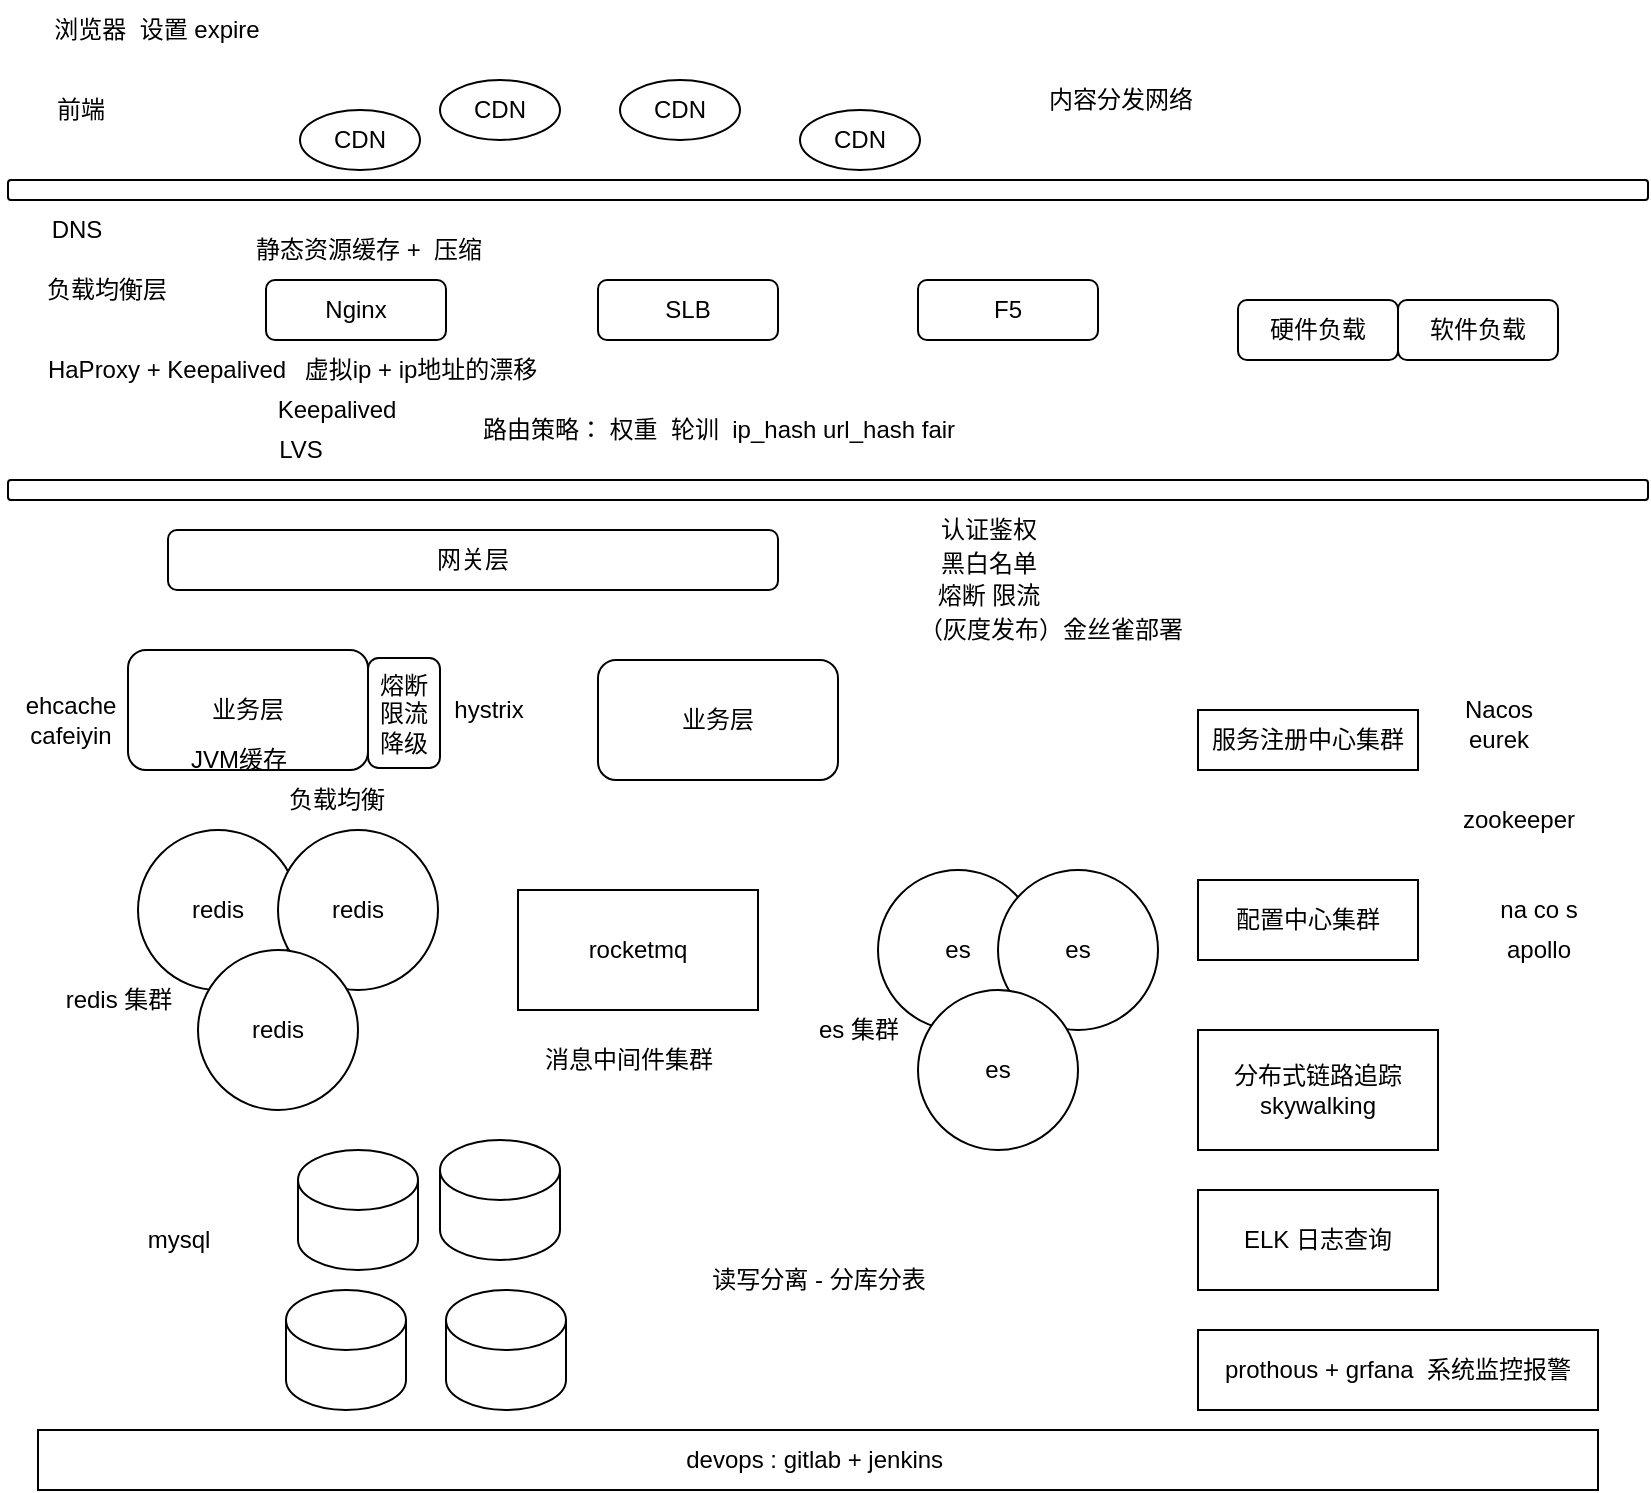 <mxfile version="20.8.21" type="github">
  <diagram name="第 1 页" id="9OgkaWjk8Vnta-lFfhUs">
    <mxGraphModel dx="1286" dy="803" grid="1" gridSize="10" guides="1" tooltips="1" connect="1" arrows="1" fold="1" page="1" pageScale="1" pageWidth="827" pageHeight="1169" math="0" shadow="0">
      <root>
        <mxCell id="0" />
        <mxCell id="1" parent="0" />
        <mxCell id="ThDRUaUQ9ZC6cObNtzou-2" value="CDN" style="ellipse;whiteSpace=wrap;html=1;" vertex="1" parent="1">
          <mxGeometry x="150" y="55" width="60" height="30" as="geometry" />
        </mxCell>
        <mxCell id="ThDRUaUQ9ZC6cObNtzou-3" value="CDN" style="ellipse;whiteSpace=wrap;html=1;" vertex="1" parent="1">
          <mxGeometry x="220" y="40" width="60" height="30" as="geometry" />
        </mxCell>
        <mxCell id="ThDRUaUQ9ZC6cObNtzou-4" value="CDN" style="ellipse;whiteSpace=wrap;html=1;" vertex="1" parent="1">
          <mxGeometry x="400" y="55" width="60" height="30" as="geometry" />
        </mxCell>
        <mxCell id="ThDRUaUQ9ZC6cObNtzou-5" value="CDN" style="ellipse;whiteSpace=wrap;html=1;" vertex="1" parent="1">
          <mxGeometry x="310" y="40" width="60" height="30" as="geometry" />
        </mxCell>
        <mxCell id="ThDRUaUQ9ZC6cObNtzou-6" value="" style="rounded=1;whiteSpace=wrap;html=1;" vertex="1" parent="1">
          <mxGeometry x="4" y="90" width="820" height="10" as="geometry" />
        </mxCell>
        <mxCell id="ThDRUaUQ9ZC6cObNtzou-7" value="Nginx" style="rounded=1;whiteSpace=wrap;html=1;" vertex="1" parent="1">
          <mxGeometry x="133" y="140" width="90" height="30" as="geometry" />
        </mxCell>
        <mxCell id="ThDRUaUQ9ZC6cObNtzou-8" value="负载均衡层" style="text;html=1;align=center;verticalAlign=middle;resizable=0;points=[];autosize=1;strokeColor=none;fillColor=none;" vertex="1" parent="1">
          <mxGeometry x="13" y="130" width="80" height="30" as="geometry" />
        </mxCell>
        <mxCell id="ThDRUaUQ9ZC6cObNtzou-9" value="前端" style="text;html=1;align=center;verticalAlign=middle;resizable=0;points=[];autosize=1;strokeColor=none;fillColor=none;" vertex="1" parent="1">
          <mxGeometry x="15" y="40" width="50" height="30" as="geometry" />
        </mxCell>
        <mxCell id="ThDRUaUQ9ZC6cObNtzou-10" value="SLB" style="rounded=1;whiteSpace=wrap;html=1;" vertex="1" parent="1">
          <mxGeometry x="299" y="140" width="90" height="30" as="geometry" />
        </mxCell>
        <mxCell id="ThDRUaUQ9ZC6cObNtzou-11" value="F5" style="rounded=1;whiteSpace=wrap;html=1;" vertex="1" parent="1">
          <mxGeometry x="459" y="140" width="90" height="30" as="geometry" />
        </mxCell>
        <mxCell id="ThDRUaUQ9ZC6cObNtzou-12" value="Keepalived" style="text;html=1;align=center;verticalAlign=middle;resizable=0;points=[];autosize=1;strokeColor=none;fillColor=none;" vertex="1" parent="1">
          <mxGeometry x="128" y="190" width="80" height="30" as="geometry" />
        </mxCell>
        <mxCell id="ThDRUaUQ9ZC6cObNtzou-13" value="LVS&lt;br&gt;" style="text;html=1;align=center;verticalAlign=middle;resizable=0;points=[];autosize=1;strokeColor=none;fillColor=none;" vertex="1" parent="1">
          <mxGeometry x="125" y="210" width="50" height="30" as="geometry" />
        </mxCell>
        <mxCell id="ThDRUaUQ9ZC6cObNtzou-14" value="HaProxy + Keepalived" style="text;html=1;align=center;verticalAlign=middle;resizable=0;points=[];autosize=1;strokeColor=none;fillColor=none;" vertex="1" parent="1">
          <mxGeometry x="13" y="170" width="140" height="30" as="geometry" />
        </mxCell>
        <mxCell id="ThDRUaUQ9ZC6cObNtzou-15" value="虚拟ip + ip地址的漂移" style="text;html=1;align=center;verticalAlign=middle;resizable=0;points=[];autosize=1;strokeColor=none;fillColor=none;" vertex="1" parent="1">
          <mxGeometry x="140" y="170" width="140" height="30" as="geometry" />
        </mxCell>
        <mxCell id="ThDRUaUQ9ZC6cObNtzou-16" value="DNS" style="text;html=1;align=center;verticalAlign=middle;resizable=0;points=[];autosize=1;strokeColor=none;fillColor=none;" vertex="1" parent="1">
          <mxGeometry x="13" y="100" width="50" height="30" as="geometry" />
        </mxCell>
        <mxCell id="ThDRUaUQ9ZC6cObNtzou-17" value="" style="rounded=1;whiteSpace=wrap;html=1;" vertex="1" parent="1">
          <mxGeometry x="4" y="240" width="820" height="10" as="geometry" />
        </mxCell>
        <mxCell id="ThDRUaUQ9ZC6cObNtzou-18" value="网关层" style="rounded=1;whiteSpace=wrap;html=1;" vertex="1" parent="1">
          <mxGeometry x="84" y="265" width="305" height="30" as="geometry" />
        </mxCell>
        <mxCell id="ThDRUaUQ9ZC6cObNtzou-19" value="认证鉴权" style="text;html=1;align=center;verticalAlign=middle;resizable=0;points=[];autosize=1;strokeColor=none;fillColor=none;" vertex="1" parent="1">
          <mxGeometry x="459" y="250" width="70" height="30" as="geometry" />
        </mxCell>
        <mxCell id="ThDRUaUQ9ZC6cObNtzou-20" value="黑白名单" style="text;html=1;align=center;verticalAlign=middle;resizable=0;points=[];autosize=1;strokeColor=none;fillColor=none;" vertex="1" parent="1">
          <mxGeometry x="459" y="267" width="70" height="30" as="geometry" />
        </mxCell>
        <mxCell id="ThDRUaUQ9ZC6cObNtzou-21" value="熔断 限流" style="text;html=1;align=center;verticalAlign=middle;resizable=0;points=[];autosize=1;strokeColor=none;fillColor=none;" vertex="1" parent="1">
          <mxGeometry x="459" y="283" width="70" height="30" as="geometry" />
        </mxCell>
        <mxCell id="ThDRUaUQ9ZC6cObNtzou-22" value="（灰度发布）金丝雀部署" style="text;html=1;align=center;verticalAlign=middle;resizable=0;points=[];autosize=1;strokeColor=none;fillColor=none;" vertex="1" parent="1">
          <mxGeometry x="445" y="300" width="160" height="30" as="geometry" />
        </mxCell>
        <mxCell id="ThDRUaUQ9ZC6cObNtzou-23" value="业务层" style="rounded=1;whiteSpace=wrap;html=1;" vertex="1" parent="1">
          <mxGeometry x="64" y="325" width="120" height="60" as="geometry" />
        </mxCell>
        <mxCell id="ThDRUaUQ9ZC6cObNtzou-24" value="业务层" style="rounded=1;whiteSpace=wrap;html=1;" vertex="1" parent="1">
          <mxGeometry x="299" y="330" width="120" height="60" as="geometry" />
        </mxCell>
        <mxCell id="ThDRUaUQ9ZC6cObNtzou-26" value="负载均衡" style="text;html=1;align=center;verticalAlign=middle;resizable=0;points=[];autosize=1;strokeColor=none;fillColor=none;" vertex="1" parent="1">
          <mxGeometry x="133" y="385" width="70" height="30" as="geometry" />
        </mxCell>
        <mxCell id="ThDRUaUQ9ZC6cObNtzou-27" value="JVM缓存" style="text;html=1;align=center;verticalAlign=middle;resizable=0;points=[];autosize=1;strokeColor=none;fillColor=none;" vertex="1" parent="1">
          <mxGeometry x="84" y="365" width="70" height="30" as="geometry" />
        </mxCell>
        <mxCell id="ThDRUaUQ9ZC6cObNtzou-28" value="redis" style="ellipse;whiteSpace=wrap;html=1;" vertex="1" parent="1">
          <mxGeometry x="69" y="415" width="80" height="80" as="geometry" />
        </mxCell>
        <mxCell id="ThDRUaUQ9ZC6cObNtzou-29" value="redis" style="ellipse;whiteSpace=wrap;html=1;" vertex="1" parent="1">
          <mxGeometry x="139" y="415" width="80" height="80" as="geometry" />
        </mxCell>
        <mxCell id="ThDRUaUQ9ZC6cObNtzou-30" value="redis" style="ellipse;whiteSpace=wrap;html=1;" vertex="1" parent="1">
          <mxGeometry x="99" y="475" width="80" height="80" as="geometry" />
        </mxCell>
        <mxCell id="ThDRUaUQ9ZC6cObNtzou-31" value="rocketmq" style="whiteSpace=wrap;html=1;" vertex="1" parent="1">
          <mxGeometry x="259" y="445" width="120" height="60" as="geometry" />
        </mxCell>
        <mxCell id="ThDRUaUQ9ZC6cObNtzou-33" value="es" style="ellipse;whiteSpace=wrap;html=1;" vertex="1" parent="1">
          <mxGeometry x="439" y="435" width="80" height="80" as="geometry" />
        </mxCell>
        <mxCell id="ThDRUaUQ9ZC6cObNtzou-34" value="es" style="ellipse;whiteSpace=wrap;html=1;" vertex="1" parent="1">
          <mxGeometry x="499" y="435" width="80" height="80" as="geometry" />
        </mxCell>
        <mxCell id="ThDRUaUQ9ZC6cObNtzou-35" value="es" style="ellipse;whiteSpace=wrap;html=1;" vertex="1" parent="1">
          <mxGeometry x="459" y="495" width="80" height="80" as="geometry" />
        </mxCell>
        <mxCell id="ThDRUaUQ9ZC6cObNtzou-36" value="redis 集群" style="text;html=1;align=center;verticalAlign=middle;resizable=0;points=[];autosize=1;strokeColor=none;fillColor=none;" vertex="1" parent="1">
          <mxGeometry x="19" y="485" width="80" height="30" as="geometry" />
        </mxCell>
        <mxCell id="ThDRUaUQ9ZC6cObNtzou-37" value="es 集群" style="text;html=1;align=center;verticalAlign=middle;resizable=0;points=[];autosize=1;strokeColor=none;fillColor=none;" vertex="1" parent="1">
          <mxGeometry x="399" y="500" width="60" height="30" as="geometry" />
        </mxCell>
        <mxCell id="ThDRUaUQ9ZC6cObNtzou-38" value="消息中间件集群" style="text;html=1;align=center;verticalAlign=middle;resizable=0;points=[];autosize=1;strokeColor=none;fillColor=none;" vertex="1" parent="1">
          <mxGeometry x="259" y="515" width="110" height="30" as="geometry" />
        </mxCell>
        <mxCell id="ThDRUaUQ9ZC6cObNtzou-39" value="mysql" style="text;html=1;align=center;verticalAlign=middle;resizable=0;points=[];autosize=1;strokeColor=none;fillColor=none;" vertex="1" parent="1">
          <mxGeometry x="64" y="605" width="50" height="30" as="geometry" />
        </mxCell>
        <mxCell id="ThDRUaUQ9ZC6cObNtzou-40" value="" style="shape=cylinder3;whiteSpace=wrap;html=1;boundedLbl=1;backgroundOutline=1;size=15;" vertex="1" parent="1">
          <mxGeometry x="149" y="575" width="60" height="60" as="geometry" />
        </mxCell>
        <mxCell id="ThDRUaUQ9ZC6cObNtzou-41" value="" style="shape=cylinder3;whiteSpace=wrap;html=1;boundedLbl=1;backgroundOutline=1;size=15;" vertex="1" parent="1">
          <mxGeometry x="143" y="645" width="60" height="60" as="geometry" />
        </mxCell>
        <mxCell id="ThDRUaUQ9ZC6cObNtzou-42" value="" style="shape=cylinder3;whiteSpace=wrap;html=1;boundedLbl=1;backgroundOutline=1;size=15;" vertex="1" parent="1">
          <mxGeometry x="220" y="570" width="60" height="60" as="geometry" />
        </mxCell>
        <mxCell id="ThDRUaUQ9ZC6cObNtzou-43" value="" style="shape=cylinder3;whiteSpace=wrap;html=1;boundedLbl=1;backgroundOutline=1;size=15;" vertex="1" parent="1">
          <mxGeometry x="223" y="645" width="60" height="60" as="geometry" />
        </mxCell>
        <mxCell id="ThDRUaUQ9ZC6cObNtzou-44" value="读写分离 - 分库分表" style="text;html=1;align=center;verticalAlign=middle;resizable=0;points=[];autosize=1;strokeColor=none;fillColor=none;" vertex="1" parent="1">
          <mxGeometry x="344" y="625" width="130" height="30" as="geometry" />
        </mxCell>
        <mxCell id="ThDRUaUQ9ZC6cObNtzou-45" value="分布式链路追踪 skywalking" style="whiteSpace=wrap;html=1;" vertex="1" parent="1">
          <mxGeometry x="599" y="515" width="120" height="60" as="geometry" />
        </mxCell>
        <mxCell id="ThDRUaUQ9ZC6cObNtzou-46" value="ELK 日志查询" style="whiteSpace=wrap;html=1;" vertex="1" parent="1">
          <mxGeometry x="599" y="595" width="120" height="50" as="geometry" />
        </mxCell>
        <mxCell id="ThDRUaUQ9ZC6cObNtzou-47" value="prothous + grfana&amp;nbsp; 系统监控报警" style="whiteSpace=wrap;html=1;" vertex="1" parent="1">
          <mxGeometry x="599" y="665" width="200" height="40" as="geometry" />
        </mxCell>
        <mxCell id="ThDRUaUQ9ZC6cObNtzou-48" value="devops : gitlab + jenkins&amp;nbsp;" style="whiteSpace=wrap;html=1;" vertex="1" parent="1">
          <mxGeometry x="19" y="715" width="780" height="30" as="geometry" />
        </mxCell>
        <mxCell id="ThDRUaUQ9ZC6cObNtzou-49" value="服务注册中心集群" style="whiteSpace=wrap;html=1;" vertex="1" parent="1">
          <mxGeometry x="599" y="355" width="110" height="30" as="geometry" />
        </mxCell>
        <mxCell id="ThDRUaUQ9ZC6cObNtzou-50" value="Nacos" style="text;html=1;align=center;verticalAlign=middle;resizable=0;points=[];autosize=1;strokeColor=none;fillColor=none;" vertex="1" parent="1">
          <mxGeometry x="719" y="340" width="60" height="30" as="geometry" />
        </mxCell>
        <mxCell id="ThDRUaUQ9ZC6cObNtzou-51" value="eurek" style="text;html=1;align=center;verticalAlign=middle;resizable=0;points=[];autosize=1;strokeColor=none;fillColor=none;" vertex="1" parent="1">
          <mxGeometry x="724" y="355" width="50" height="30" as="geometry" />
        </mxCell>
        <mxCell id="ThDRUaUQ9ZC6cObNtzou-52" value="zookeeper" style="text;html=1;align=center;verticalAlign=middle;resizable=0;points=[];autosize=1;strokeColor=none;fillColor=none;" vertex="1" parent="1">
          <mxGeometry x="719" y="395" width="80" height="30" as="geometry" />
        </mxCell>
        <mxCell id="ThDRUaUQ9ZC6cObNtzou-53" value="配置中心集群" style="whiteSpace=wrap;html=1;" vertex="1" parent="1">
          <mxGeometry x="599" y="440" width="110" height="40" as="geometry" />
        </mxCell>
        <mxCell id="ThDRUaUQ9ZC6cObNtzou-54" value="na co s" style="text;html=1;align=center;verticalAlign=middle;resizable=0;points=[];autosize=1;strokeColor=none;fillColor=none;" vertex="1" parent="1">
          <mxGeometry x="739" y="440" width="60" height="30" as="geometry" />
        </mxCell>
        <mxCell id="ThDRUaUQ9ZC6cObNtzou-55" value="apollo" style="text;html=1;align=center;verticalAlign=middle;resizable=0;points=[];autosize=1;strokeColor=none;fillColor=none;" vertex="1" parent="1">
          <mxGeometry x="739" y="460" width="60" height="30" as="geometry" />
        </mxCell>
        <mxCell id="ThDRUaUQ9ZC6cObNtzou-56" value="浏览器&amp;nbsp; 设置 expire" style="text;html=1;align=center;verticalAlign=middle;resizable=0;points=[];autosize=1;strokeColor=none;fillColor=none;" vertex="1" parent="1">
          <mxGeometry x="13" width="130" height="30" as="geometry" />
        </mxCell>
        <mxCell id="ThDRUaUQ9ZC6cObNtzou-57" value="内容分发网络" style="text;html=1;align=center;verticalAlign=middle;resizable=0;points=[];autosize=1;strokeColor=none;fillColor=none;" vertex="1" parent="1">
          <mxGeometry x="510" y="35" width="100" height="30" as="geometry" />
        </mxCell>
        <mxCell id="ThDRUaUQ9ZC6cObNtzou-58" value="静态资源缓存 +&amp;nbsp; 压缩" style="text;html=1;align=center;verticalAlign=middle;resizable=0;points=[];autosize=1;strokeColor=none;fillColor=none;" vertex="1" parent="1">
          <mxGeometry x="114" y="110" width="140" height="30" as="geometry" />
        </mxCell>
        <mxCell id="ThDRUaUQ9ZC6cObNtzou-59" value="ehcache&lt;br&gt;cafeiyin" style="text;html=1;align=center;verticalAlign=middle;resizable=0;points=[];autosize=1;strokeColor=none;fillColor=none;" vertex="1" parent="1">
          <mxGeometry y="340" width="70" height="40" as="geometry" />
        </mxCell>
        <mxCell id="ThDRUaUQ9ZC6cObNtzou-60" value="熔断&lt;br&gt;限流&lt;br&gt;降级" style="rounded=1;whiteSpace=wrap;html=1;" vertex="1" parent="1">
          <mxGeometry x="184" y="329" width="36" height="55" as="geometry" />
        </mxCell>
        <mxCell id="ThDRUaUQ9ZC6cObNtzou-61" value="hystrix" style="text;html=1;align=center;verticalAlign=middle;resizable=0;points=[];autosize=1;strokeColor=none;fillColor=none;" vertex="1" parent="1">
          <mxGeometry x="214" y="340" width="60" height="30" as="geometry" />
        </mxCell>
        <mxCell id="ThDRUaUQ9ZC6cObNtzou-62" value="硬件负载" style="rounded=1;whiteSpace=wrap;html=1;" vertex="1" parent="1">
          <mxGeometry x="619" y="150" width="80" height="30" as="geometry" />
        </mxCell>
        <mxCell id="ThDRUaUQ9ZC6cObNtzou-63" value="软件负载" style="rounded=1;whiteSpace=wrap;html=1;" vertex="1" parent="1">
          <mxGeometry x="699" y="150" width="80" height="30" as="geometry" />
        </mxCell>
        <mxCell id="ThDRUaUQ9ZC6cObNtzou-65" value="路由策略： 权重&amp;nbsp; 轮训&amp;nbsp; ip_hash url_hash fair" style="text;html=1;align=center;verticalAlign=middle;resizable=0;points=[];autosize=1;strokeColor=none;fillColor=none;" vertex="1" parent="1">
          <mxGeometry x="229" y="200" width="260" height="30" as="geometry" />
        </mxCell>
      </root>
    </mxGraphModel>
  </diagram>
</mxfile>
